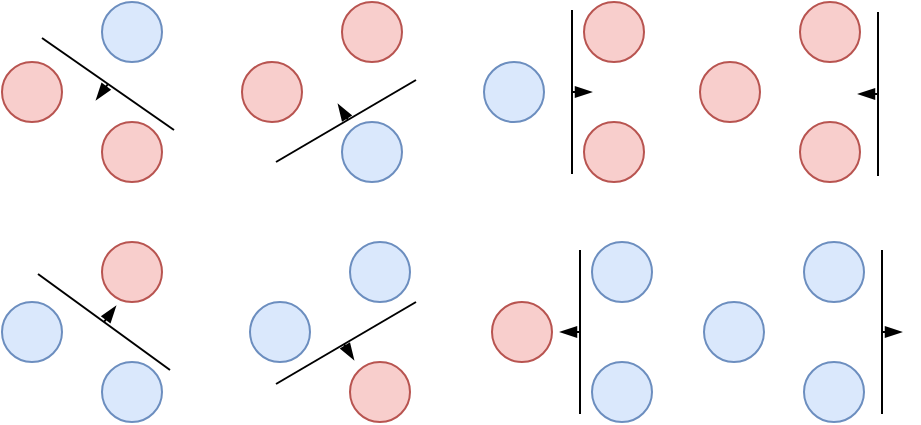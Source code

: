 <mxfile pages="2">
    <diagram id="c3_HhsALmCw9-ZyM0pY0" name="shattering">
        <mxGraphModel dx="839" dy="694" grid="1" gridSize="10" guides="1" tooltips="1" connect="1" arrows="1" fold="1" page="1" pageScale="1" pageWidth="850" pageHeight="1100" math="0" shadow="0">
            <root>
                <mxCell id="0"/>
                <mxCell id="1" parent="0"/>
                <mxCell id="2" value="" style="ellipse;whiteSpace=wrap;html=1;aspect=fixed;fillColor=#dae8fc;strokeColor=#6c8ebf;" parent="1" vertex="1">
                    <mxGeometry x="140" y="140" width="30" height="30" as="geometry"/>
                </mxCell>
                <mxCell id="3" value="" style="ellipse;whiteSpace=wrap;html=1;aspect=fixed;fillColor=#f8cecc;strokeColor=#b85450;" parent="1" vertex="1">
                    <mxGeometry x="90.0" y="170" width="30" height="30" as="geometry"/>
                </mxCell>
                <mxCell id="4" value="" style="ellipse;whiteSpace=wrap;html=1;aspect=fixed;fillColor=#f8cecc;strokeColor=#b85450;" parent="1" vertex="1">
                    <mxGeometry x="140" y="200" width="30" height="30" as="geometry"/>
                </mxCell>
                <mxCell id="Y4OUbOsOmEJCIthaVdlJ-109" value="" style="group;rotation=35;" parent="1" vertex="1" connectable="0">
                    <mxGeometry x="100" y="180" width="80" height="10" as="geometry"/>
                </mxCell>
                <mxCell id="Y4OUbOsOmEJCIthaVdlJ-107" value="" style="endArrow=none;html=1;rounded=0;" parent="Y4OUbOsOmEJCIthaVdlJ-109" edge="1">
                    <mxGeometry width="50" height="50" relative="1" as="geometry">
                        <mxPoint x="76" y="24" as="sourcePoint"/>
                        <mxPoint x="10" y="-22" as="targetPoint"/>
                    </mxGeometry>
                </mxCell>
                <mxCell id="Y4OUbOsOmEJCIthaVdlJ-108" value="" style="endArrow=blockThin;html=1;rounded=0;endFill=1;" parent="Y4OUbOsOmEJCIthaVdlJ-109" edge="1">
                    <mxGeometry width="50" height="50" relative="1" as="geometry">
                        <mxPoint x="43" y="1" as="sourcePoint"/>
                        <mxPoint x="37" y="9" as="targetPoint"/>
                    </mxGeometry>
                </mxCell>
                <mxCell id="Y4OUbOsOmEJCIthaVdlJ-110" value="" style="ellipse;whiteSpace=wrap;html=1;aspect=fixed;fillColor=#f8cecc;strokeColor=#b85450;" parent="1" vertex="1">
                    <mxGeometry x="140" y="260" width="30" height="30" as="geometry"/>
                </mxCell>
                <mxCell id="Y4OUbOsOmEJCIthaVdlJ-111" value="" style="ellipse;whiteSpace=wrap;html=1;aspect=fixed;fillColor=#dae8fc;strokeColor=#6c8ebf;" parent="1" vertex="1">
                    <mxGeometry x="90" y="290" width="30" height="30" as="geometry"/>
                </mxCell>
                <mxCell id="Y4OUbOsOmEJCIthaVdlJ-112" value="" style="ellipse;whiteSpace=wrap;html=1;aspect=fixed;fillColor=#dae8fc;strokeColor=#6c8ebf;" parent="1" vertex="1">
                    <mxGeometry x="140" y="320" width="30" height="30" as="geometry"/>
                </mxCell>
                <mxCell id="Y4OUbOsOmEJCIthaVdlJ-113" value="" style="group;rotation=-144;" parent="1" vertex="1" connectable="0">
                    <mxGeometry x="104" y="291" width="80" height="10" as="geometry"/>
                </mxCell>
                <mxCell id="Y4OUbOsOmEJCIthaVdlJ-114" value="" style="endArrow=none;html=1;rounded=0;" parent="Y4OUbOsOmEJCIthaVdlJ-113" edge="1">
                    <mxGeometry width="50" height="50" relative="1" as="geometry">
                        <mxPoint x="4" y="-15" as="sourcePoint"/>
                        <mxPoint x="70" y="33" as="targetPoint"/>
                    </mxGeometry>
                </mxCell>
                <mxCell id="Y4OUbOsOmEJCIthaVdlJ-115" value="" style="endArrow=blockThin;html=1;rounded=0;endFill=1;" parent="Y4OUbOsOmEJCIthaVdlJ-113" edge="1">
                    <mxGeometry width="50" height="50" relative="1" as="geometry">
                        <mxPoint x="37" y="9" as="sourcePoint"/>
                        <mxPoint x="43" y="1" as="targetPoint"/>
                    </mxGeometry>
                </mxCell>
                <mxCell id="Y4OUbOsOmEJCIthaVdlJ-117" value="" style="ellipse;whiteSpace=wrap;html=1;aspect=fixed;fillColor=#f8cecc;strokeColor=#b85450;" parent="1" vertex="1">
                    <mxGeometry x="489" y="140" width="30" height="30" as="geometry"/>
                </mxCell>
                <mxCell id="Y4OUbOsOmEJCIthaVdlJ-118" value="" style="ellipse;whiteSpace=wrap;html=1;aspect=fixed;fillColor=#f8cecc;strokeColor=#b85450;" parent="1" vertex="1">
                    <mxGeometry x="439" y="170" width="30" height="30" as="geometry"/>
                </mxCell>
                <mxCell id="Y4OUbOsOmEJCIthaVdlJ-119" value="" style="ellipse;whiteSpace=wrap;html=1;aspect=fixed;fillColor=#f8cecc;strokeColor=#b85450;" parent="1" vertex="1">
                    <mxGeometry x="489" y="200" width="30" height="30" as="geometry"/>
                </mxCell>
                <mxCell id="Y4OUbOsOmEJCIthaVdlJ-120" value="" style="group;rotation=90;" parent="1" vertex="1" connectable="0">
                    <mxGeometry x="483" y="181" width="80" height="10" as="geometry"/>
                </mxCell>
                <mxCell id="Y4OUbOsOmEJCIthaVdlJ-121" value="" style="endArrow=none;html=1;rounded=0;" parent="Y4OUbOsOmEJCIthaVdlJ-120" edge="1">
                    <mxGeometry width="50" height="50" relative="1" as="geometry">
                        <mxPoint x="45" y="46" as="sourcePoint"/>
                        <mxPoint x="45" y="-36" as="targetPoint"/>
                    </mxGeometry>
                </mxCell>
                <mxCell id="Y4OUbOsOmEJCIthaVdlJ-122" value="" style="endArrow=blockThin;html=1;rounded=0;endFill=1;" parent="Y4OUbOsOmEJCIthaVdlJ-120" edge="1">
                    <mxGeometry width="50" height="50" relative="1" as="geometry">
                        <mxPoint x="45" y="5" as="sourcePoint"/>
                        <mxPoint x="35" y="5" as="targetPoint"/>
                    </mxGeometry>
                </mxCell>
                <mxCell id="Y4OUbOsOmEJCIthaVdlJ-123" value="" style="ellipse;whiteSpace=wrap;html=1;aspect=fixed;fillColor=#dae8fc;strokeColor=#6c8ebf;" parent="1" vertex="1">
                    <mxGeometry x="491" y="260" width="30" height="30" as="geometry"/>
                </mxCell>
                <mxCell id="Y4OUbOsOmEJCIthaVdlJ-124" value="" style="ellipse;whiteSpace=wrap;html=1;aspect=fixed;fillColor=#dae8fc;strokeColor=#6c8ebf;" parent="1" vertex="1">
                    <mxGeometry x="441" y="290" width="30" height="30" as="geometry"/>
                </mxCell>
                <mxCell id="Y4OUbOsOmEJCIthaVdlJ-125" value="" style="ellipse;whiteSpace=wrap;html=1;aspect=fixed;fillColor=#dae8fc;strokeColor=#6c8ebf;" parent="1" vertex="1">
                    <mxGeometry x="491" y="320" width="30" height="30" as="geometry"/>
                </mxCell>
                <mxCell id="Y4OUbOsOmEJCIthaVdlJ-126" value="" style="group;rotation=-90;" parent="1" vertex="1" connectable="0">
                    <mxGeometry x="495" y="300" width="80" height="10" as="geometry"/>
                </mxCell>
                <mxCell id="Y4OUbOsOmEJCIthaVdlJ-127" value="" style="endArrow=none;html=1;rounded=0;" parent="Y4OUbOsOmEJCIthaVdlJ-126" edge="1">
                    <mxGeometry width="50" height="50" relative="1" as="geometry">
                        <mxPoint x="35" y="-36" as="sourcePoint"/>
                        <mxPoint x="35" y="46" as="targetPoint"/>
                    </mxGeometry>
                </mxCell>
                <mxCell id="Y4OUbOsOmEJCIthaVdlJ-128" value="" style="endArrow=blockThin;html=1;rounded=0;endFill=1;" parent="Y4OUbOsOmEJCIthaVdlJ-126" edge="1">
                    <mxGeometry width="50" height="50" relative="1" as="geometry">
                        <mxPoint x="35" y="5" as="sourcePoint"/>
                        <mxPoint x="45" y="5" as="targetPoint"/>
                    </mxGeometry>
                </mxCell>
                <mxCell id="Y4OUbOsOmEJCIthaVdlJ-141" value="" style="ellipse;whiteSpace=wrap;html=1;aspect=fixed;fillColor=#f8cecc;strokeColor=#b85450;" parent="1" vertex="1">
                    <mxGeometry x="260" y="140" width="30" height="30" as="geometry"/>
                </mxCell>
                <mxCell id="Y4OUbOsOmEJCIthaVdlJ-142" value="" style="ellipse;whiteSpace=wrap;html=1;aspect=fixed;fillColor=#f8cecc;strokeColor=#b85450;" parent="1" vertex="1">
                    <mxGeometry x="210" y="170" width="30" height="30" as="geometry"/>
                </mxCell>
                <mxCell id="Y4OUbOsOmEJCIthaVdlJ-143" value="" style="ellipse;whiteSpace=wrap;html=1;aspect=fixed;fillColor=#dae8fc;strokeColor=#6c8ebf;" parent="1" vertex="1">
                    <mxGeometry x="260" y="200" width="30" height="30" as="geometry"/>
                </mxCell>
                <mxCell id="Y4OUbOsOmEJCIthaVdlJ-144" value="" style="group;rotation=-210;" parent="1" vertex="1" connectable="0">
                    <mxGeometry x="220" y="190" width="80" height="10" as="geometry"/>
                </mxCell>
                <mxCell id="Y4OUbOsOmEJCIthaVdlJ-145" value="" style="endArrow=none;html=1;rounded=0;" parent="Y4OUbOsOmEJCIthaVdlJ-144" edge="1">
                    <mxGeometry width="50" height="50" relative="1" as="geometry">
                        <mxPoint x="7" y="30" as="sourcePoint"/>
                        <mxPoint x="77" y="-11" as="targetPoint"/>
                    </mxGeometry>
                </mxCell>
                <mxCell id="Y4OUbOsOmEJCIthaVdlJ-146" value="" style="endArrow=blockThin;html=1;rounded=0;endFill=1;" parent="Y4OUbOsOmEJCIthaVdlJ-144" edge="1">
                    <mxGeometry width="50" height="50" relative="1" as="geometry">
                        <mxPoint x="43" y="9" as="sourcePoint"/>
                        <mxPoint x="38" y="1" as="targetPoint"/>
                    </mxGeometry>
                </mxCell>
                <mxCell id="Y4OUbOsOmEJCIthaVdlJ-149" value="" style="ellipse;whiteSpace=wrap;html=1;aspect=fixed;fillColor=#dae8fc;strokeColor=#6c8ebf;" parent="1" vertex="1">
                    <mxGeometry x="264" y="260" width="30" height="30" as="geometry"/>
                </mxCell>
                <mxCell id="Y4OUbOsOmEJCIthaVdlJ-150" value="" style="ellipse;whiteSpace=wrap;html=1;aspect=fixed;fillColor=#dae8fc;strokeColor=#6c8ebf;" parent="1" vertex="1">
                    <mxGeometry x="214" y="290" width="30" height="30" as="geometry"/>
                </mxCell>
                <mxCell id="Y4OUbOsOmEJCIthaVdlJ-151" value="" style="ellipse;whiteSpace=wrap;html=1;aspect=fixed;fillColor=#f8cecc;strokeColor=#b85450;" parent="1" vertex="1">
                    <mxGeometry x="264" y="320" width="30" height="30" as="geometry"/>
                </mxCell>
                <mxCell id="Y4OUbOsOmEJCIthaVdlJ-152" value="" style="group;rotation=-30;" parent="1" vertex="1" connectable="0">
                    <mxGeometry x="224" y="310" width="80" height="10" as="geometry"/>
                </mxCell>
                <mxCell id="Y4OUbOsOmEJCIthaVdlJ-153" value="" style="endArrow=none;html=1;rounded=0;" parent="Y4OUbOsOmEJCIthaVdlJ-152" edge="1">
                    <mxGeometry width="50" height="50" relative="1" as="geometry">
                        <mxPoint x="73" y="-20" as="sourcePoint"/>
                        <mxPoint x="3" y="21" as="targetPoint"/>
                    </mxGeometry>
                </mxCell>
                <mxCell id="Y4OUbOsOmEJCIthaVdlJ-154" value="" style="endArrow=blockThin;html=1;rounded=0;endFill=1;" parent="Y4OUbOsOmEJCIthaVdlJ-152" edge="1">
                    <mxGeometry width="50" height="50" relative="1" as="geometry">
                        <mxPoint x="37" y="1" as="sourcePoint"/>
                        <mxPoint x="42" y="9" as="targetPoint"/>
                    </mxGeometry>
                </mxCell>
                <mxCell id="Y4OUbOsOmEJCIthaVdlJ-155" value="" style="ellipse;whiteSpace=wrap;html=1;aspect=fixed;fillColor=#f8cecc;strokeColor=#b85450;" parent="1" vertex="1">
                    <mxGeometry x="381" y="140" width="30" height="30" as="geometry"/>
                </mxCell>
                <mxCell id="Y4OUbOsOmEJCIthaVdlJ-156" value="" style="ellipse;whiteSpace=wrap;html=1;aspect=fixed;fillColor=#dae8fc;strokeColor=#6c8ebf;" parent="1" vertex="1">
                    <mxGeometry x="331" y="170" width="30" height="30" as="geometry"/>
                </mxCell>
                <mxCell id="Y4OUbOsOmEJCIthaVdlJ-157" value="" style="ellipse;whiteSpace=wrap;html=1;aspect=fixed;fillColor=#f8cecc;strokeColor=#b85450;" parent="1" vertex="1">
                    <mxGeometry x="381" y="200" width="30" height="30" as="geometry"/>
                </mxCell>
                <mxCell id="Y4OUbOsOmEJCIthaVdlJ-161" value="" style="ellipse;whiteSpace=wrap;html=1;aspect=fixed;fillColor=#dae8fc;strokeColor=#6c8ebf;" parent="1" vertex="1">
                    <mxGeometry x="385" y="260" width="30" height="30" as="geometry"/>
                </mxCell>
                <mxCell id="Y4OUbOsOmEJCIthaVdlJ-162" value="" style="ellipse;whiteSpace=wrap;html=1;aspect=fixed;fillColor=#f8cecc;strokeColor=#b85450;" parent="1" vertex="1">
                    <mxGeometry x="335" y="290" width="30" height="30" as="geometry"/>
                </mxCell>
                <mxCell id="Y4OUbOsOmEJCIthaVdlJ-163" value="" style="ellipse;whiteSpace=wrap;html=1;aspect=fixed;fillColor=#dae8fc;strokeColor=#6c8ebf;" parent="1" vertex="1">
                    <mxGeometry x="385" y="320" width="30" height="30" as="geometry"/>
                </mxCell>
                <mxCell id="Y4OUbOsOmEJCIthaVdlJ-167" value="" style="group;rotation=-90;" parent="1" vertex="1" connectable="0">
                    <mxGeometry x="340" y="180" width="80" height="10" as="geometry"/>
                </mxCell>
                <mxCell id="Y4OUbOsOmEJCIthaVdlJ-168" value="" style="endArrow=none;html=1;rounded=0;" parent="Y4OUbOsOmEJCIthaVdlJ-167" edge="1">
                    <mxGeometry width="50" height="50" relative="1" as="geometry">
                        <mxPoint x="35" y="-36" as="sourcePoint"/>
                        <mxPoint x="35" y="46" as="targetPoint"/>
                    </mxGeometry>
                </mxCell>
                <mxCell id="Y4OUbOsOmEJCIthaVdlJ-169" value="" style="endArrow=blockThin;html=1;rounded=0;endFill=1;" parent="Y4OUbOsOmEJCIthaVdlJ-167" edge="1">
                    <mxGeometry width="50" height="50" relative="1" as="geometry">
                        <mxPoint x="35" y="5" as="sourcePoint"/>
                        <mxPoint x="45" y="5" as="targetPoint"/>
                    </mxGeometry>
                </mxCell>
                <mxCell id="Y4OUbOsOmEJCIthaVdlJ-170" value="" style="group;rotation=90;" parent="1" vertex="1" connectable="0">
                    <mxGeometry x="334" y="300" width="80" height="10" as="geometry"/>
                </mxCell>
                <mxCell id="Y4OUbOsOmEJCIthaVdlJ-171" value="" style="endArrow=none;html=1;rounded=0;" parent="Y4OUbOsOmEJCIthaVdlJ-170" edge="1">
                    <mxGeometry width="50" height="50" relative="1" as="geometry">
                        <mxPoint x="45" y="46" as="sourcePoint"/>
                        <mxPoint x="45" y="-36" as="targetPoint"/>
                    </mxGeometry>
                </mxCell>
                <mxCell id="Y4OUbOsOmEJCIthaVdlJ-172" value="" style="endArrow=blockThin;html=1;rounded=0;endFill=1;" parent="Y4OUbOsOmEJCIthaVdlJ-170" edge="1">
                    <mxGeometry width="50" height="50" relative="1" as="geometry">
                        <mxPoint x="45" y="5" as="sourcePoint"/>
                        <mxPoint x="35" y="5" as="targetPoint"/>
                    </mxGeometry>
                </mxCell>
            </root>
        </mxGraphModel>
    </diagram>
    <diagram id="qjQ9b4Qs0562Rdr8wchj" name="xor">
        <mxGraphModel dx="839" dy="694" grid="1" gridSize="10" guides="1" tooltips="1" connect="1" arrows="1" fold="1" page="1" pageScale="1" pageWidth="1169" pageHeight="827" math="0" shadow="0">
            <root>
                <mxCell id="0"/>
                <mxCell id="1" parent="0"/>
                <mxCell id="IshjPDK8NmPRBq66v1DU-1" value="" style="ellipse;whiteSpace=wrap;html=1;aspect=fixed;fillColor=#dae8fc;strokeColor=#6c8ebf;" parent="1" vertex="1">
                    <mxGeometry x="140" y="140" width="30" height="30" as="geometry"/>
                </mxCell>
                <mxCell id="IshjPDK8NmPRBq66v1DU-2" value="" style="ellipse;whiteSpace=wrap;html=1;aspect=fixed;fillColor=#f8cecc;strokeColor=#b85450;" parent="1" vertex="1">
                    <mxGeometry x="80.0" y="140" width="30" height="30" as="geometry"/>
                </mxCell>
                <mxCell id="IshjPDK8NmPRBq66v1DU-3" value="" style="ellipse;whiteSpace=wrap;html=1;aspect=fixed;fillColor=#f8cecc;strokeColor=#b85450;" parent="1" vertex="1">
                    <mxGeometry x="140" y="200" width="30" height="30" as="geometry"/>
                </mxCell>
                <mxCell id="IshjPDK8NmPRBq66v1DU-7" value="" style="ellipse;whiteSpace=wrap;html=1;aspect=fixed;fillColor=#dae8fc;strokeColor=#6c8ebf;" parent="1" vertex="1">
                    <mxGeometry x="80" y="200" width="30" height="30" as="geometry"/>
                </mxCell>
            </root>
        </mxGraphModel>
    </diagram>
</mxfile>